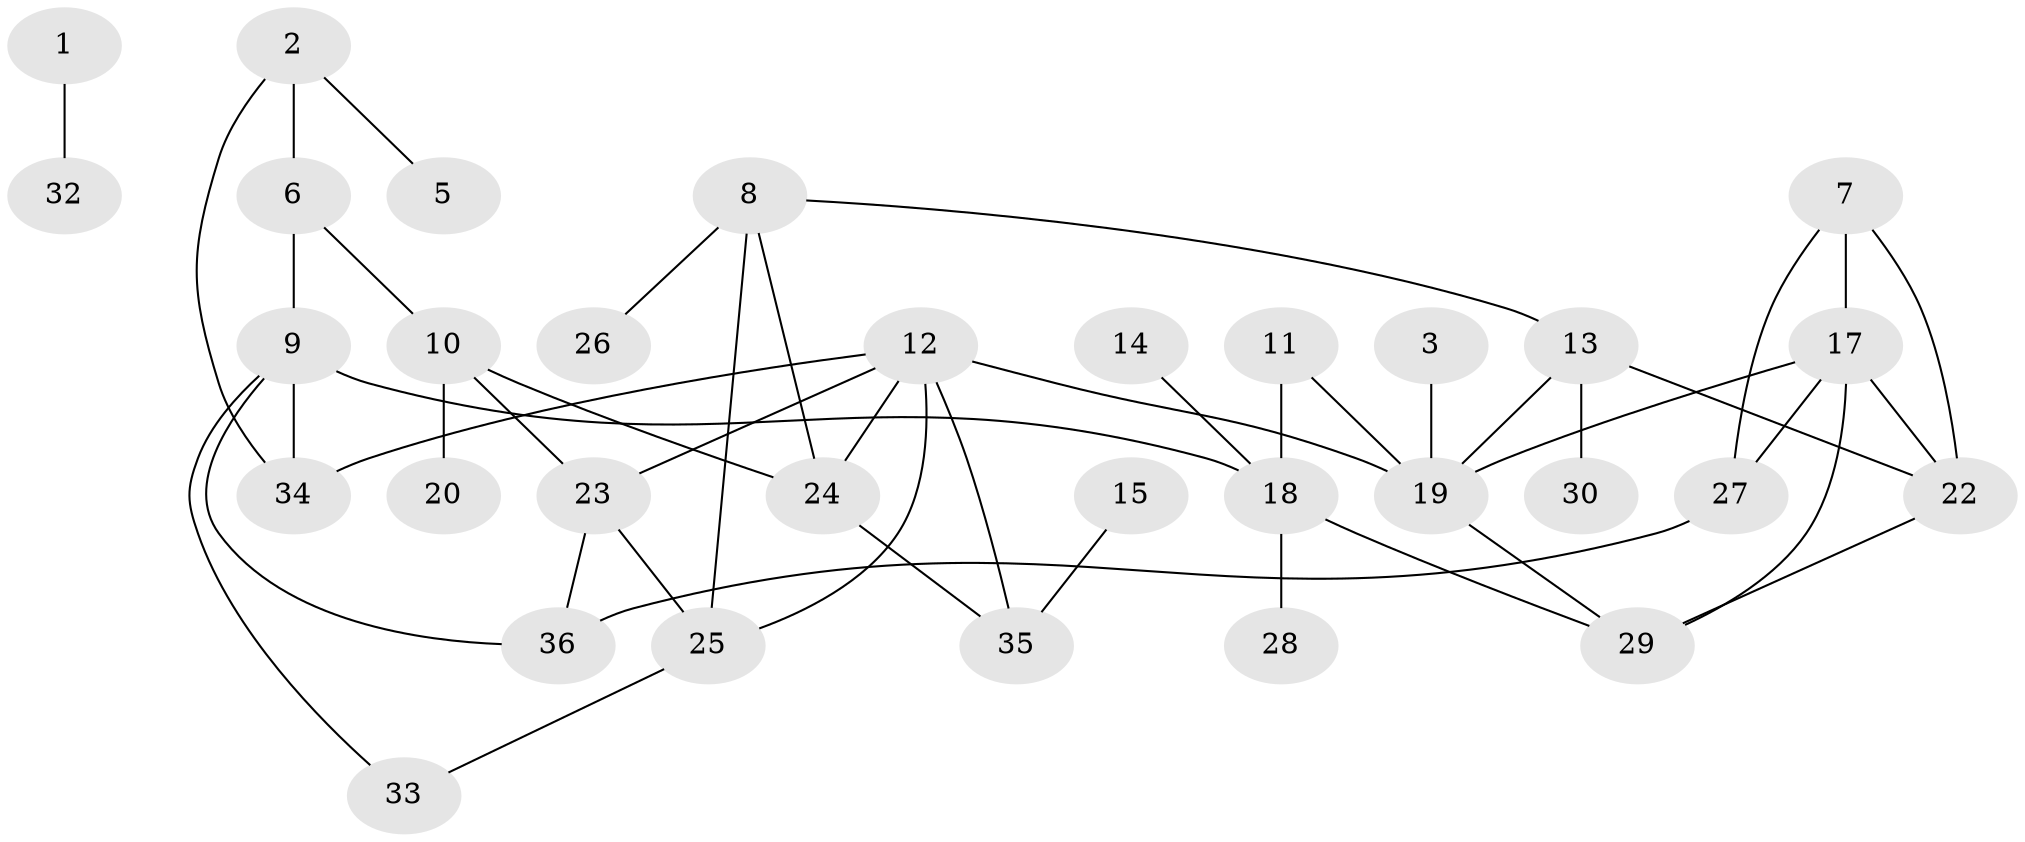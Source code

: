 // original degree distribution, {1: 0.21568627450980393, 3: 0.23529411764705882, 5: 0.0196078431372549, 2: 0.2549019607843137, 0: 0.0784313725490196, 4: 0.11764705882352941, 6: 0.0784313725490196}
// Generated by graph-tools (version 1.1) at 2025/35/03/04/25 23:35:50]
// undirected, 32 vertices, 47 edges
graph export_dot {
  node [color=gray90,style=filled];
  1;
  2;
  3;
  5;
  6;
  7;
  8;
  9;
  10;
  11;
  12;
  13;
  14;
  15;
  17;
  18;
  19;
  20;
  22;
  23;
  24;
  25;
  26;
  27;
  28;
  29;
  30;
  32;
  33;
  34;
  35;
  36;
  1 -- 32 [weight=1.0];
  2 -- 5 [weight=1.0];
  2 -- 6 [weight=1.0];
  2 -- 34 [weight=1.0];
  3 -- 19 [weight=1.0];
  6 -- 9 [weight=1.0];
  6 -- 10 [weight=1.0];
  7 -- 17 [weight=1.0];
  7 -- 22 [weight=1.0];
  7 -- 27 [weight=1.0];
  8 -- 13 [weight=1.0];
  8 -- 24 [weight=1.0];
  8 -- 25 [weight=1.0];
  8 -- 26 [weight=1.0];
  9 -- 18 [weight=2.0];
  9 -- 33 [weight=1.0];
  9 -- 34 [weight=1.0];
  9 -- 36 [weight=1.0];
  10 -- 20 [weight=1.0];
  10 -- 23 [weight=1.0];
  10 -- 24 [weight=1.0];
  11 -- 18 [weight=1.0];
  11 -- 19 [weight=1.0];
  12 -- 19 [weight=1.0];
  12 -- 23 [weight=1.0];
  12 -- 24 [weight=1.0];
  12 -- 25 [weight=1.0];
  12 -- 34 [weight=1.0];
  12 -- 35 [weight=1.0];
  13 -- 19 [weight=1.0];
  13 -- 22 [weight=1.0];
  13 -- 30 [weight=1.0];
  14 -- 18 [weight=1.0];
  15 -- 35 [weight=1.0];
  17 -- 19 [weight=1.0];
  17 -- 22 [weight=1.0];
  17 -- 27 [weight=1.0];
  17 -- 29 [weight=1.0];
  18 -- 28 [weight=1.0];
  18 -- 29 [weight=1.0];
  19 -- 29 [weight=1.0];
  22 -- 29 [weight=1.0];
  23 -- 25 [weight=1.0];
  23 -- 36 [weight=1.0];
  24 -- 35 [weight=1.0];
  25 -- 33 [weight=1.0];
  27 -- 36 [weight=1.0];
}
